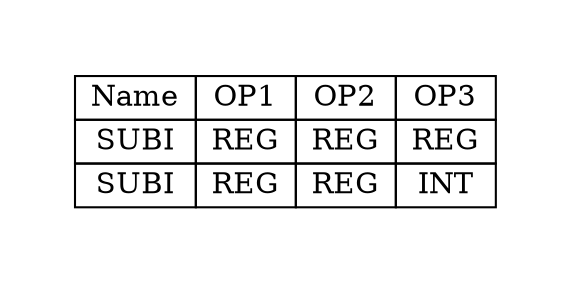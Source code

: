 digraph{
graph [pad="0.5", nodesep="0.5", ranksep="2" ]
node [shape=plain]
Foo [label=<
<table border="0" cellborder="1" cellspacing="0">
<tr><td> Name </td> <td> OP1 </td><td> OP2 </td><td> OP3 </td> </tr>
<tr><td> SUBI </td><td> REG </td><td> REG </td><td> REG </td> </tr>
<tr><td> SUBI </td><td> REG </td><td> REG </td><td> INT </td> </tr>
</table>>];
}
